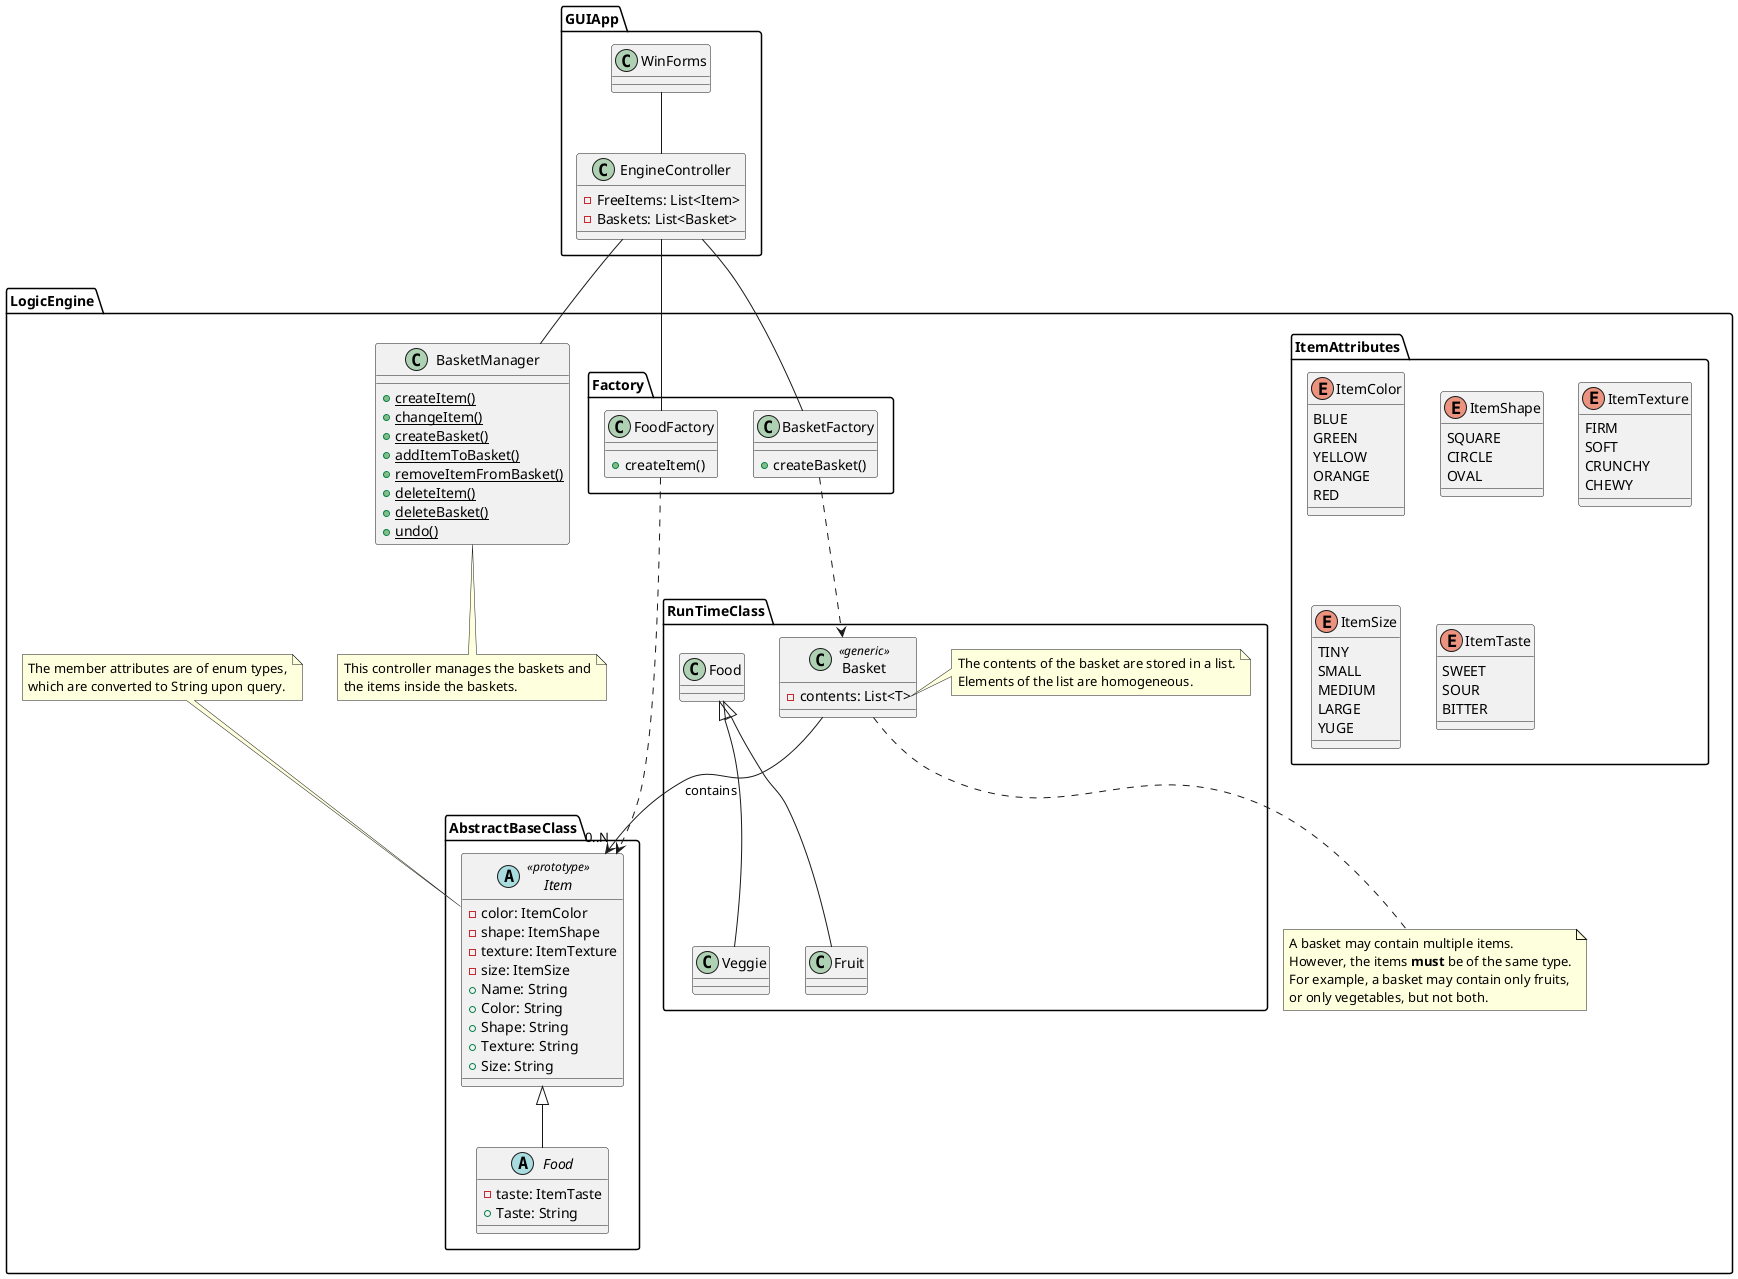 @startuml "CharlesNorden-ClassDiagram"

package "GUIApp" {
    class EngineController {
        -FreeItems: List<Item> 
        -Baskets: List<Basket>
    }

    WinForms -- EngineController
}

package "LogicEngine" {
    class BasketManager {
        {static} +createItem()
        {static} +changeItem()
        {static} +createBasket()
        {static} +addItemToBasket()
        {static} +removeItemFromBasket()
        {static} +deleteItem()
        {static} +deleteBasket()
        {static} +undo()
    }

    package "AbstractBaseClass" {
        abstract class Item << prototype >> {
            -color: ItemColor
            -shape: ItemShape
            -texture: ItemTexture
            -size: ItemSize
            +Name: String
            +Color: String
            +Shape: String
            +Texture: String
            +Size: String
        }

        abstract class Food extends Item {
            -taste: ItemTaste
            +Taste: String
        }
    }

    package "ItemAttributes" {
        enum ItemColor {
            BLUE
            GREEN
            YELLOW
            ORANGE
            RED
        }

        enum ItemShape {
            SQUARE
            CIRCLE
            OVAL
        }

        enum ItemTexture {
            FIRM
            SOFT
            CRUNCHY
            CHEWY
        }

        enum ItemSize {
            TINY
            SMALL
            MEDIUM
            LARGE
            YUGE
        }

        enum ItemTaste {
            SWEET
            SOUR
            BITTER
        }
    }

    package "RunTimeClass" {
        class Veggie extends Food {
        }

        class Fruit extends Food{
        }

        class Basket << generic >> {
            -contents: List<T>
        }

        note right of Basket::contents
            The contents of the basket are stored in a list.
            Elements of the list are homogeneous.
        end note
    }

    package Factory {
        class BasketFactory {
            +createBasket()
        }

        class FoodFactory {
            +createItem()
        }

        BasketFactory ..> Basket
        FoodFactory ..> Item

        EngineController -- BasketManager
        EngineController -- BasketFactory
        EngineController -- FoodFactory

        Basket --> "0..N" Item : contains
    }

    note bottom of BasketManager
        This controller manages the baskets and
        the items inside the baskets.
    end note

    note top of Item
        The member attributes are of enum types,
        which are converted to String upon query.
    end note

    note bottom of Basket
        A basket may contain multiple items.
        However, the items **must** be of the same type.
        For example, a basket may contain only fruits,
        or only vegetables, but not both.
    end note

}

@enduml